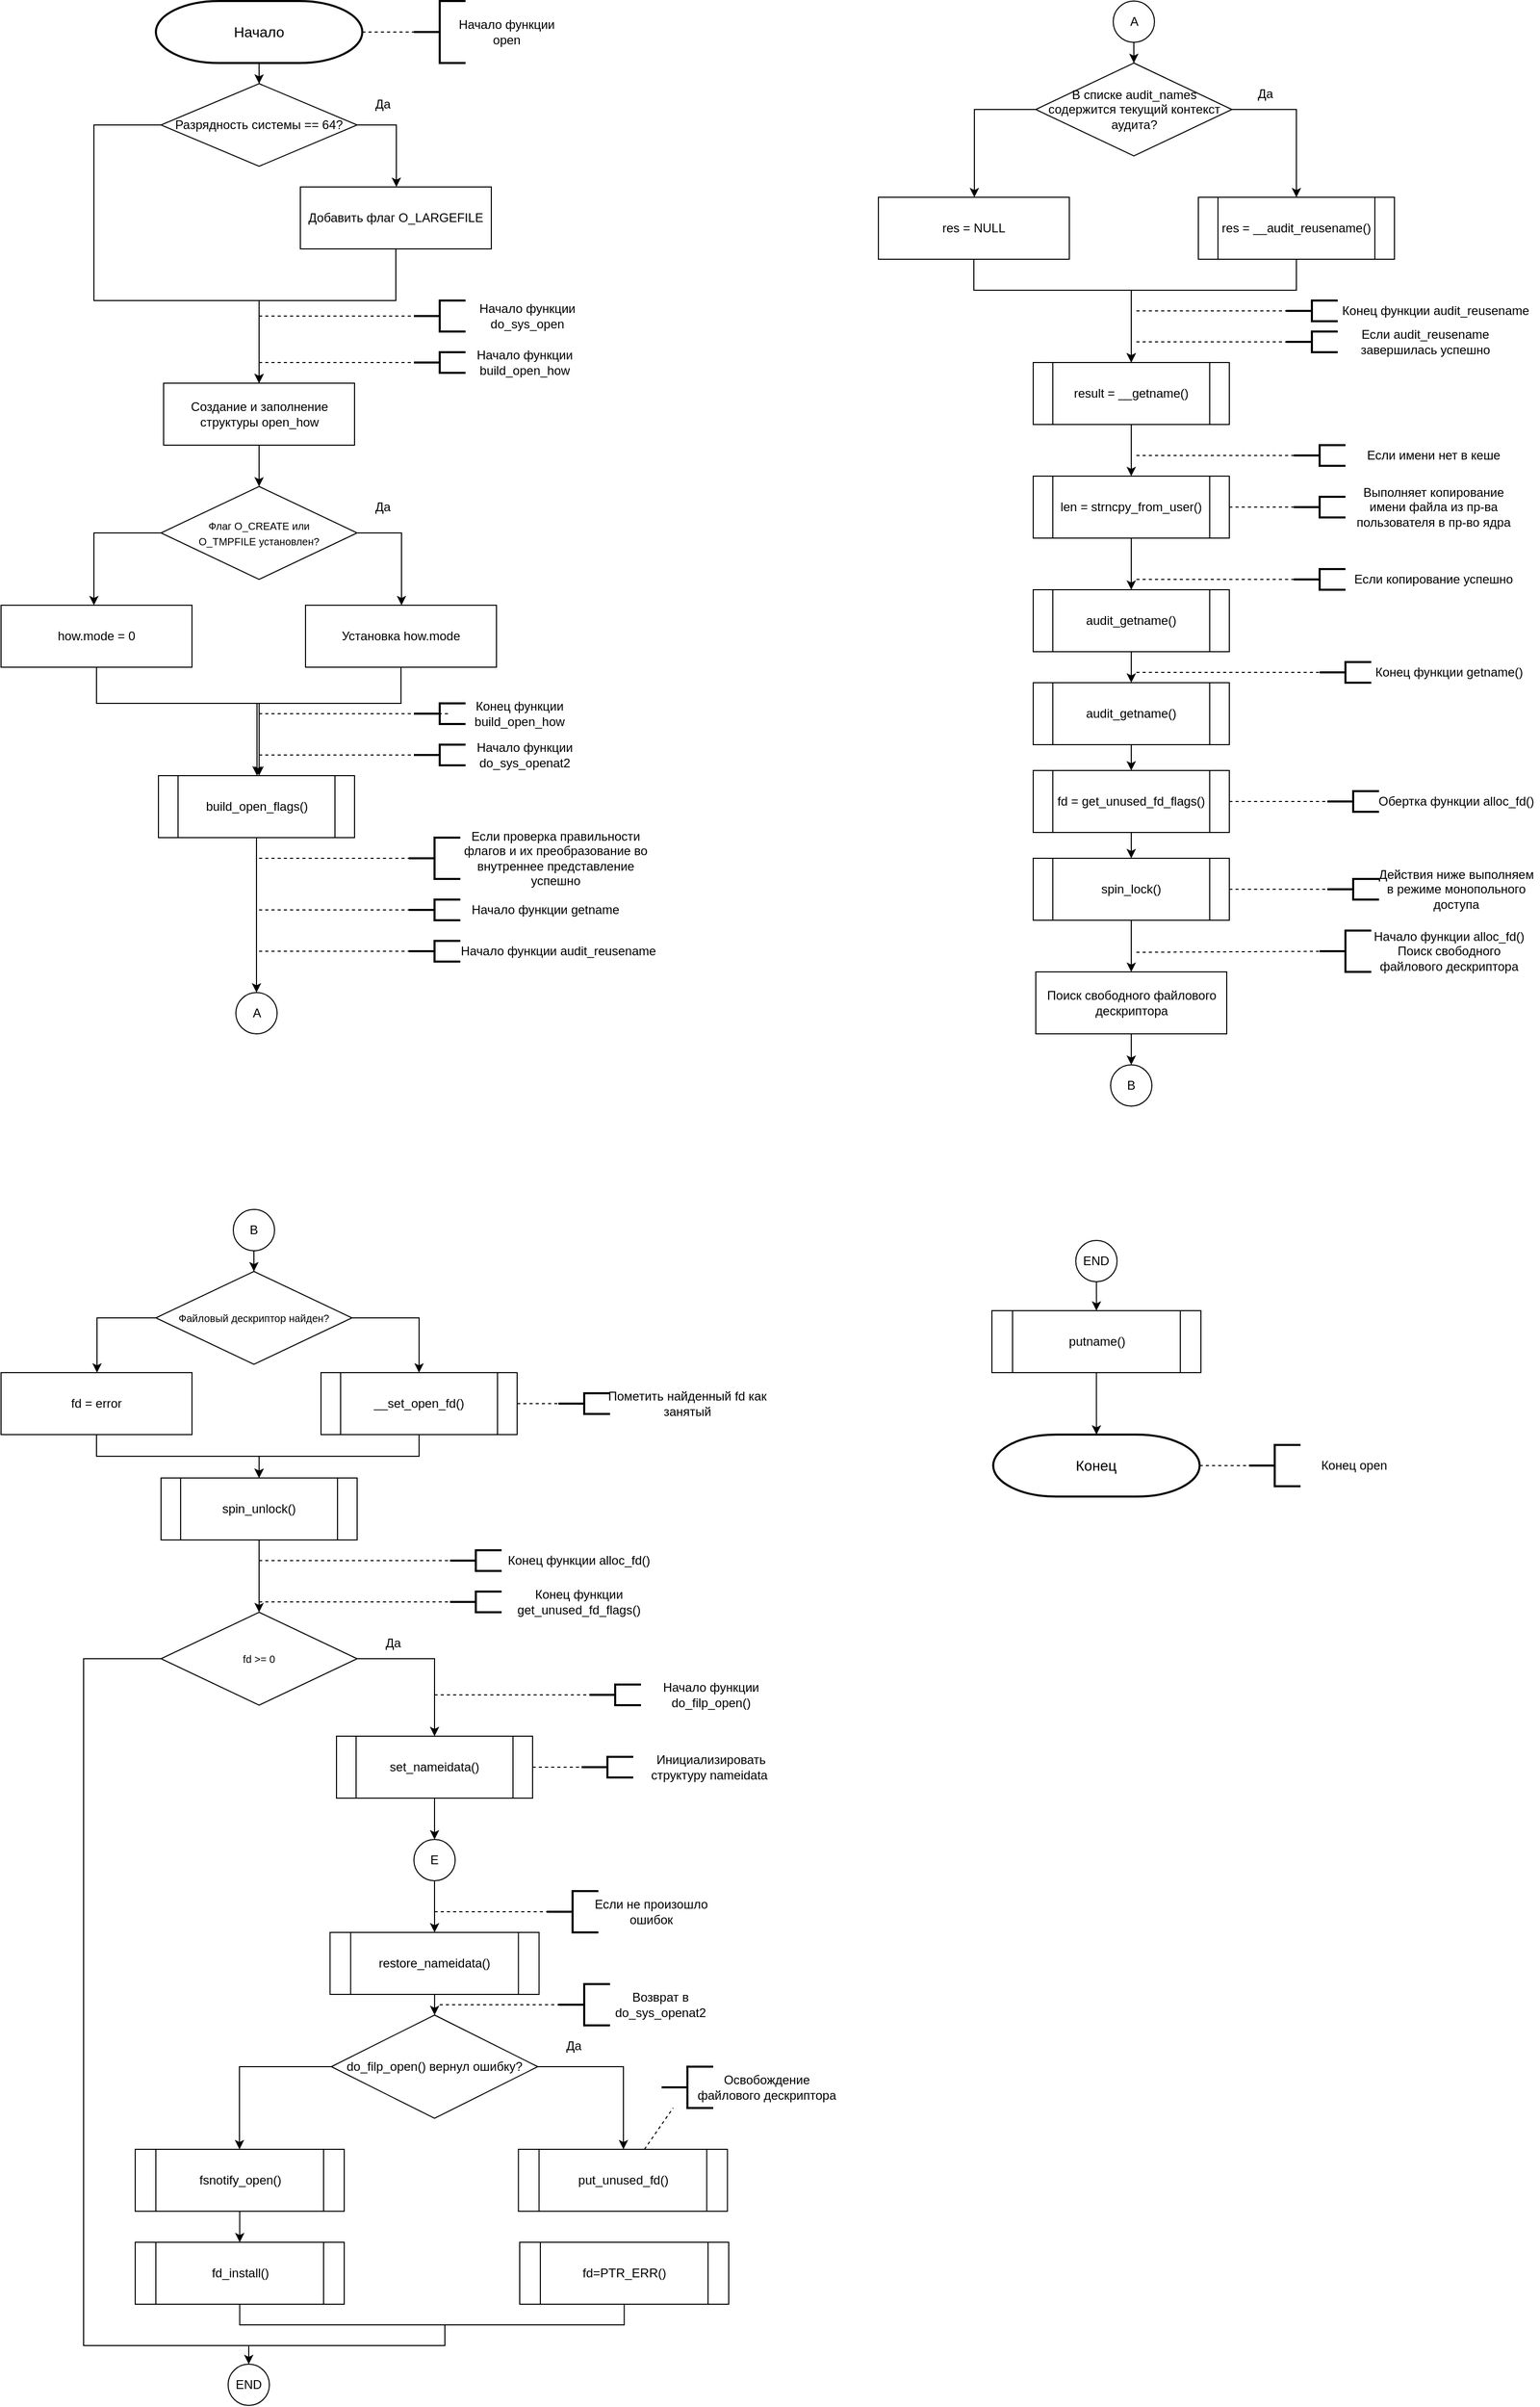 <mxfile version="14.6.13" type="device"><diagram id="bPDCdaMhaiexZZ2kLqql" name="Page-1"><mxGraphModel dx="1730" dy="947" grid="1" gridSize="10" guides="1" tooltips="1" connect="1" arrows="1" fold="1" page="1" pageScale="1" pageWidth="827" pageHeight="1169" math="0" shadow="0"><root><mxCell id="0"/><mxCell id="1" parent="0"/><mxCell id="mNrF3t8nXluJyyIYUkZc-3" style="edgeStyle=orthogonalEdgeStyle;rounded=0;orthogonalLoop=1;jettySize=auto;html=1;" parent="1" source="mNrF3t8nXluJyyIYUkZc-1" target="mNrF3t8nXluJyyIYUkZc-2" edge="1"><mxGeometry relative="1" as="geometry"/></mxCell><mxCell id="mNrF3t8nXluJyyIYUkZc-1" value="&lt;font style=&quot;font-size: 14px&quot;&gt;Начало&lt;/font&gt;" style="strokeWidth=2;html=1;shape=mxgraph.flowchart.terminator;whiteSpace=wrap;" parent="1" vertex="1"><mxGeometry x="160" y="10" width="200" height="60" as="geometry"/></mxCell><mxCell id="mNrF3t8nXluJyyIYUkZc-12" style="edgeStyle=orthogonalEdgeStyle;rounded=0;orthogonalLoop=1;jettySize=auto;html=1;" parent="1" source="mNrF3t8nXluJyyIYUkZc-2" target="mNrF3t8nXluJyyIYUkZc-11" edge="1"><mxGeometry relative="1" as="geometry"><Array as="points"><mxPoint x="393" y="130"/></Array></mxGeometry></mxCell><mxCell id="mNrF3t8nXluJyyIYUkZc-14" style="edgeStyle=orthogonalEdgeStyle;rounded=0;orthogonalLoop=1;jettySize=auto;html=1;" parent="1" source="mNrF3t8nXluJyyIYUkZc-2" target="mNrF3t8nXluJyyIYUkZc-13" edge="1"><mxGeometry relative="1" as="geometry"><Array as="points"><mxPoint x="100" y="130"/><mxPoint x="100" y="300"/><mxPoint x="260" y="300"/></Array></mxGeometry></mxCell><mxCell id="mNrF3t8nXluJyyIYUkZc-2" value="Разрядность системы == 64?" style="rhombus;whiteSpace=wrap;html=1;" parent="1" vertex="1"><mxGeometry x="165" y="90" width="190" height="80" as="geometry"/></mxCell><mxCell id="mNrF3t8nXluJyyIYUkZc-7" value="" style="strokeWidth=2;html=1;shape=mxgraph.flowchart.annotation_2;align=left;labelPosition=right;pointerEvents=1;" parent="1" vertex="1"><mxGeometry x="410" y="10" width="50" height="60" as="geometry"/></mxCell><mxCell id="mNrF3t8nXluJyyIYUkZc-8" value="" style="endArrow=none;dashed=1;html=1;" parent="1" source="mNrF3t8nXluJyyIYUkZc-1" target="mNrF3t8nXluJyyIYUkZc-7" edge="1"><mxGeometry width="50" height="50" relative="1" as="geometry"><mxPoint x="290" y="160" as="sourcePoint"/><mxPoint x="340" y="110" as="targetPoint"/></mxGeometry></mxCell><mxCell id="mNrF3t8nXluJyyIYUkZc-10" value="Начало функции open" style="text;html=1;strokeColor=none;fillColor=none;align=center;verticalAlign=middle;whiteSpace=wrap;rounded=0;" parent="1" vertex="1"><mxGeometry x="450" y="30" width="100" height="20" as="geometry"/></mxCell><mxCell id="mNrF3t8nXluJyyIYUkZc-15" style="edgeStyle=orthogonalEdgeStyle;rounded=0;orthogonalLoop=1;jettySize=auto;html=1;" parent="1" source="mNrF3t8nXluJyyIYUkZc-11" target="mNrF3t8nXluJyyIYUkZc-13" edge="1"><mxGeometry relative="1" as="geometry"><Array as="points"><mxPoint x="393" y="300"/><mxPoint x="260" y="300"/></Array></mxGeometry></mxCell><mxCell id="mNrF3t8nXluJyyIYUkZc-11" value="Добавить флаг O_LARGEFILE" style="rounded=0;whiteSpace=wrap;html=1;" parent="1" vertex="1"><mxGeometry x="300" y="190" width="185" height="60" as="geometry"/></mxCell><mxCell id="mNrF3t8nXluJyyIYUkZc-23" style="edgeStyle=orthogonalEdgeStyle;rounded=0;orthogonalLoop=1;jettySize=auto;html=1;" parent="1" source="mNrF3t8nXluJyyIYUkZc-13" target="mNrF3t8nXluJyyIYUkZc-22" edge="1"><mxGeometry relative="1" as="geometry"/></mxCell><mxCell id="mNrF3t8nXluJyyIYUkZc-13" value="Создание и заполнение структуры open_how" style="rounded=0;whiteSpace=wrap;html=1;" parent="1" vertex="1"><mxGeometry x="167.5" y="380" width="185" height="60" as="geometry"/></mxCell><mxCell id="mNrF3t8nXluJyyIYUkZc-38" style="edgeStyle=orthogonalEdgeStyle;rounded=0;orthogonalLoop=1;jettySize=auto;html=1;" parent="1" source="mNrF3t8nXluJyyIYUkZc-22" target="mNrF3t8nXluJyyIYUkZc-31" edge="1"><mxGeometry relative="1" as="geometry"><Array as="points"><mxPoint x="100" y="525"/></Array></mxGeometry></mxCell><mxCell id="yfbhEEiErdMmJX9GQubZ-303" style="edgeStyle=orthogonalEdgeStyle;rounded=0;orthogonalLoop=1;jettySize=auto;html=1;" edge="1" parent="1" source="mNrF3t8nXluJyyIYUkZc-22" target="yfbhEEiErdMmJX9GQubZ-302"><mxGeometry relative="1" as="geometry"><Array as="points"><mxPoint x="398" y="525"/></Array></mxGeometry></mxCell><mxCell id="mNrF3t8nXluJyyIYUkZc-22" value="&lt;font style=&quot;font-size: 10px&quot;&gt;Флаг O_CREATE или &lt;br&gt;O_TMPFILE установлен?&lt;/font&gt;" style="rhombus;whiteSpace=wrap;html=1;" parent="1" vertex="1"><mxGeometry x="165" y="480" width="190" height="90" as="geometry"/></mxCell><mxCell id="mNrF3t8nXluJyyIYUkZc-24" value="" style="strokeWidth=2;html=1;shape=mxgraph.flowchart.annotation_2;align=left;labelPosition=right;pointerEvents=1;" parent="1" vertex="1"><mxGeometry x="410" y="300" width="50" height="30" as="geometry"/></mxCell><mxCell id="mNrF3t8nXluJyyIYUkZc-25" value="Начало функции do_sys_open" style="text;html=1;strokeColor=none;fillColor=none;align=center;verticalAlign=middle;whiteSpace=wrap;rounded=0;" parent="1" vertex="1"><mxGeometry x="460" y="305" width="120" height="20" as="geometry"/></mxCell><mxCell id="mNrF3t8nXluJyyIYUkZc-26" value="" style="strokeWidth=2;html=1;shape=mxgraph.flowchart.annotation_2;align=left;labelPosition=right;pointerEvents=1;" parent="1" vertex="1"><mxGeometry x="410" y="350" width="50" height="20" as="geometry"/></mxCell><mxCell id="mNrF3t8nXluJyyIYUkZc-27" value="Начало функции build_open_how" style="text;html=1;strokeColor=none;fillColor=none;align=center;verticalAlign=middle;whiteSpace=wrap;rounded=0;" parent="1" vertex="1"><mxGeometry x="450" y="350" width="135" height="20" as="geometry"/></mxCell><mxCell id="mNrF3t8nXluJyyIYUkZc-28" value="" style="endArrow=none;dashed=1;html=1;" parent="1" target="mNrF3t8nXluJyyIYUkZc-24" edge="1"><mxGeometry width="50" height="50" relative="1" as="geometry"><mxPoint x="260" y="315" as="sourcePoint"/><mxPoint x="360" y="290" as="targetPoint"/></mxGeometry></mxCell><mxCell id="mNrF3t8nXluJyyIYUkZc-29" value="" style="endArrow=none;dashed=1;html=1;" parent="1" target="mNrF3t8nXluJyyIYUkZc-26" edge="1"><mxGeometry width="50" height="50" relative="1" as="geometry"><mxPoint x="260" y="360" as="sourcePoint"/><mxPoint x="360" y="290" as="targetPoint"/></mxGeometry></mxCell><mxCell id="mNrF3t8nXluJyyIYUkZc-30" value="Да" style="text;html=1;strokeColor=none;fillColor=none;align=center;verticalAlign=middle;whiteSpace=wrap;rounded=0;" parent="1" vertex="1"><mxGeometry x="360" y="100" width="40" height="20" as="geometry"/></mxCell><mxCell id="mNrF3t8nXluJyyIYUkZc-40" style="edgeStyle=orthogonalEdgeStyle;rounded=0;orthogonalLoop=1;jettySize=auto;html=1;" parent="1" source="mNrF3t8nXluJyyIYUkZc-31" target="mNrF3t8nXluJyyIYUkZc-34" edge="1"><mxGeometry relative="1" as="geometry"><Array as="points"><mxPoint x="103" y="690"/><mxPoint x="260" y="690"/></Array></mxGeometry></mxCell><mxCell id="mNrF3t8nXluJyyIYUkZc-31" value="how.mode = 0" style="rounded=0;whiteSpace=wrap;html=1;" parent="1" vertex="1"><mxGeometry x="10" y="595" width="185" height="60" as="geometry"/></mxCell><mxCell id="mNrF3t8nXluJyyIYUkZc-46" style="edgeStyle=orthogonalEdgeStyle;rounded=0;orthogonalLoop=1;jettySize=auto;html=1;" parent="1" source="mNrF3t8nXluJyyIYUkZc-34" edge="1"><mxGeometry relative="1" as="geometry"><mxPoint x="257.5" y="970.0" as="targetPoint"/></mxGeometry></mxCell><mxCell id="mNrF3t8nXluJyyIYUkZc-34" value="build_open_flags()" style="shape=process;whiteSpace=wrap;html=1;backgroundOutline=1;" parent="1" vertex="1"><mxGeometry x="162.5" y="760" width="190" height="60" as="geometry"/></mxCell><mxCell id="mNrF3t8nXluJyyIYUkZc-35" value="" style="strokeWidth=2;html=1;shape=mxgraph.flowchart.annotation_2;align=left;labelPosition=right;pointerEvents=1;" parent="1" vertex="1"><mxGeometry x="410" y="690" width="50" height="20" as="geometry"/></mxCell><mxCell id="mNrF3t8nXluJyyIYUkZc-36" value="Конец функции build_open_how" style="text;html=1;strokeColor=none;fillColor=none;align=center;verticalAlign=middle;whiteSpace=wrap;rounded=0;" parent="1" vertex="1"><mxGeometry x="445" y="690" width="135" height="20" as="geometry"/></mxCell><mxCell id="mNrF3t8nXluJyyIYUkZc-41" value="" style="endArrow=none;dashed=1;html=1;entryX=0;entryY=0.5;entryDx=0;entryDy=0;" parent="1" target="mNrF3t8nXluJyyIYUkZc-36" edge="1"><mxGeometry width="50" height="50" relative="1" as="geometry"><mxPoint x="260" y="700" as="sourcePoint"/><mxPoint x="310" y="620" as="targetPoint"/></mxGeometry></mxCell><mxCell id="mNrF3t8nXluJyyIYUkZc-42" value="" style="strokeWidth=2;html=1;shape=mxgraph.flowchart.annotation_2;align=left;labelPosition=right;pointerEvents=1;" parent="1" vertex="1"><mxGeometry x="410" y="730" width="50" height="20" as="geometry"/></mxCell><mxCell id="mNrF3t8nXluJyyIYUkZc-43" value="" style="endArrow=none;dashed=1;html=1;" parent="1" target="mNrF3t8nXluJyyIYUkZc-42" edge="1"><mxGeometry width="50" height="50" relative="1" as="geometry"><mxPoint x="260" y="740" as="sourcePoint"/><mxPoint x="310" y="640" as="targetPoint"/></mxGeometry></mxCell><mxCell id="mNrF3t8nXluJyyIYUkZc-44" value="Начало функции do_sys_openat2" style="text;html=1;strokeColor=none;fillColor=none;align=center;verticalAlign=middle;whiteSpace=wrap;rounded=0;" parent="1" vertex="1"><mxGeometry x="450" y="730" width="135" height="20" as="geometry"/></mxCell><mxCell id="mNrF3t8nXluJyyIYUkZc-47" value="" style="strokeWidth=2;html=1;shape=mxgraph.flowchart.annotation_2;align=left;labelPosition=right;pointerEvents=1;" parent="1" vertex="1"><mxGeometry x="405" y="820" width="50" height="40" as="geometry"/></mxCell><mxCell id="mNrF3t8nXluJyyIYUkZc-48" value="&lt;font style=&quot;font-size: 12px&quot;&gt;Если проверка правильности флагов и их преобразование во внутреннее представление успешно&lt;/font&gt;" style="text;html=1;strokeColor=none;fillColor=none;align=center;verticalAlign=middle;whiteSpace=wrap;rounded=0;" parent="1" vertex="1"><mxGeometry x="455" y="815" width="185" height="50" as="geometry"/></mxCell><mxCell id="mNrF3t8nXluJyyIYUkZc-49" value="" style="endArrow=none;dashed=1;html=1;" parent="1" target="mNrF3t8nXluJyyIYUkZc-47" edge="1"><mxGeometry width="50" height="50" relative="1" as="geometry"><mxPoint x="260" y="840" as="sourcePoint"/><mxPoint x="310" y="920" as="targetPoint"/></mxGeometry></mxCell><mxCell id="mNrF3t8nXluJyyIYUkZc-50" value="" style="strokeWidth=2;html=1;shape=mxgraph.flowchart.annotation_2;align=left;labelPosition=right;pointerEvents=1;" parent="1" vertex="1"><mxGeometry x="405" y="880" width="50" height="20" as="geometry"/></mxCell><mxCell id="mNrF3t8nXluJyyIYUkZc-51" value="&lt;font style=&quot;font-size: 12px&quot;&gt;Начало функции getname&lt;/font&gt;" style="text;html=1;strokeColor=none;fillColor=none;align=center;verticalAlign=middle;whiteSpace=wrap;rounded=0;" parent="1" vertex="1"><mxGeometry x="445" y="880" width="185" height="20" as="geometry"/></mxCell><mxCell id="mNrF3t8nXluJyyIYUkZc-52" value="" style="strokeWidth=2;html=1;shape=mxgraph.flowchart.annotation_2;align=left;labelPosition=right;pointerEvents=1;" parent="1" vertex="1"><mxGeometry x="405" y="920" width="50" height="20" as="geometry"/></mxCell><mxCell id="mNrF3t8nXluJyyIYUkZc-53" value="&lt;font style=&quot;font-size: 12px&quot;&gt;Начало функции audit_reusename&lt;/font&gt;" style="text;html=1;strokeColor=none;fillColor=none;align=center;verticalAlign=middle;whiteSpace=wrap;rounded=0;" parent="1" vertex="1"><mxGeometry x="450" y="920" width="200" height="20" as="geometry"/></mxCell><mxCell id="mNrF3t8nXluJyyIYUkZc-54" value="" style="endArrow=none;dashed=1;html=1;" parent="1" target="mNrF3t8nXluJyyIYUkZc-50" edge="1"><mxGeometry width="50" height="50" relative="1" as="geometry"><mxPoint x="260" y="890" as="sourcePoint"/><mxPoint x="330" y="910" as="targetPoint"/></mxGeometry></mxCell><mxCell id="mNrF3t8nXluJyyIYUkZc-55" value="" style="endArrow=none;dashed=1;html=1;" parent="1" target="mNrF3t8nXluJyyIYUkZc-52" edge="1"><mxGeometry width="50" height="50" relative="1" as="geometry"><mxPoint x="260" y="930" as="sourcePoint"/><mxPoint x="330" y="910" as="targetPoint"/></mxGeometry></mxCell><mxCell id="mNrF3t8nXluJyyIYUkZc-114" style="edgeStyle=orthogonalEdgeStyle;rounded=0;orthogonalLoop=1;jettySize=auto;html=1;" parent="1" source="mNrF3t8nXluJyyIYUkZc-111" target="mNrF3t8nXluJyyIYUkZc-113" edge="1"><mxGeometry relative="1" as="geometry"><Array as="points"><mxPoint x="103" y="1285"/></Array></mxGeometry></mxCell><mxCell id="mNrF3t8nXluJyyIYUkZc-116" style="edgeStyle=orthogonalEdgeStyle;rounded=0;orthogonalLoop=1;jettySize=auto;html=1;" parent="1" source="mNrF3t8nXluJyyIYUkZc-111" target="mNrF3t8nXluJyyIYUkZc-115" edge="1"><mxGeometry relative="1" as="geometry"><Array as="points"><mxPoint x="415" y="1285"/></Array></mxGeometry></mxCell><mxCell id="mNrF3t8nXluJyyIYUkZc-111" value="&lt;span style=&quot;font-size: 10px&quot;&gt;Файловый дескриптор найден?&lt;/span&gt;" style="rhombus;whiteSpace=wrap;html=1;" parent="1" vertex="1"><mxGeometry x="160" y="1240" width="190" height="90" as="geometry"/></mxCell><mxCell id="mNrF3t8nXluJyyIYUkZc-124" style="edgeStyle=orthogonalEdgeStyle;rounded=0;orthogonalLoop=1;jettySize=auto;html=1;" parent="1" source="mNrF3t8nXluJyyIYUkZc-113" target="mNrF3t8nXluJyyIYUkZc-123" edge="1"><mxGeometry relative="1" as="geometry"/></mxCell><mxCell id="mNrF3t8nXluJyyIYUkZc-113" value="fd = error" style="rounded=0;whiteSpace=wrap;html=1;" parent="1" vertex="1"><mxGeometry x="10" y="1338" width="185" height="60" as="geometry"/></mxCell><mxCell id="mNrF3t8nXluJyyIYUkZc-125" style="edgeStyle=orthogonalEdgeStyle;rounded=0;orthogonalLoop=1;jettySize=auto;html=1;" parent="1" source="mNrF3t8nXluJyyIYUkZc-115" target="mNrF3t8nXluJyyIYUkZc-123" edge="1"><mxGeometry relative="1" as="geometry"/></mxCell><mxCell id="mNrF3t8nXluJyyIYUkZc-115" value="__set_open_fd()" style="shape=process;whiteSpace=wrap;html=1;backgroundOutline=1;" parent="1" vertex="1"><mxGeometry x="320" y="1338" width="190" height="60" as="geometry"/></mxCell><mxCell id="mNrF3t8nXluJyyIYUkZc-120" value="" style="strokeWidth=2;html=1;shape=mxgraph.flowchart.annotation_2;align=left;labelPosition=right;pointerEvents=1;" parent="1" vertex="1"><mxGeometry x="550" y="1358" width="50" height="20" as="geometry"/></mxCell><mxCell id="mNrF3t8nXluJyyIYUkZc-121" value="&lt;font style=&quot;font-size: 12px&quot;&gt;Пометить найденный fd как занятый&lt;/font&gt;" style="text;html=1;strokeColor=none;fillColor=none;align=center;verticalAlign=middle;whiteSpace=wrap;rounded=0;" parent="1" vertex="1"><mxGeometry x="595" y="1358" width="160" height="20" as="geometry"/></mxCell><mxCell id="mNrF3t8nXluJyyIYUkZc-122" value="" style="endArrow=none;dashed=1;html=1;" parent="1" source="mNrF3t8nXluJyyIYUkZc-115" target="mNrF3t8nXluJyyIYUkZc-120" edge="1"><mxGeometry width="50" height="50" relative="1" as="geometry"><mxPoint x="400" y="1350" as="sourcePoint"/><mxPoint x="450" y="1300" as="targetPoint"/></mxGeometry></mxCell><mxCell id="mNrF3t8nXluJyyIYUkZc-130" style="edgeStyle=orthogonalEdgeStyle;rounded=0;orthogonalLoop=1;jettySize=auto;html=1;" parent="1" source="mNrF3t8nXluJyyIYUkZc-123" target="mNrF3t8nXluJyyIYUkZc-129" edge="1"><mxGeometry relative="1" as="geometry"/></mxCell><mxCell id="mNrF3t8nXluJyyIYUkZc-123" value="spin_unlock()" style="shape=process;whiteSpace=wrap;html=1;backgroundOutline=1;" parent="1" vertex="1"><mxGeometry x="165" y="1440" width="190" height="60" as="geometry"/></mxCell><mxCell id="mNrF3t8nXluJyyIYUkZc-126" value="" style="strokeWidth=2;html=1;shape=mxgraph.flowchart.annotation_2;align=left;labelPosition=right;pointerEvents=1;" parent="1" vertex="1"><mxGeometry x="445" y="1510" width="50" height="20" as="geometry"/></mxCell><mxCell id="mNrF3t8nXluJyyIYUkZc-127" value="&lt;font style=&quot;font-size: 12px&quot;&gt;Конец функции alloc_fd()&lt;/font&gt;" style="text;html=1;strokeColor=none;fillColor=none;align=center;verticalAlign=middle;whiteSpace=wrap;rounded=0;" parent="1" vertex="1"><mxGeometry x="490" y="1510" width="160" height="20" as="geometry"/></mxCell><mxCell id="mNrF3t8nXluJyyIYUkZc-140" style="edgeStyle=orthogonalEdgeStyle;rounded=0;orthogonalLoop=1;jettySize=auto;html=1;" parent="1" source="mNrF3t8nXluJyyIYUkZc-129" target="mNrF3t8nXluJyyIYUkZc-139" edge="1"><mxGeometry relative="1" as="geometry"><Array as="points"><mxPoint x="430" y="1615"/></Array></mxGeometry></mxCell><mxCell id="yfbhEEiErdMmJX9GQubZ-314" style="edgeStyle=orthogonalEdgeStyle;rounded=0;orthogonalLoop=1;jettySize=auto;html=1;endArrow=classic;endFill=1;" edge="1" parent="1" source="mNrF3t8nXluJyyIYUkZc-129" target="yfbhEEiErdMmJX9GQubZ-214"><mxGeometry relative="1" as="geometry"><mxPoint x="100" y="2328.0" as="targetPoint"/><Array as="points"><mxPoint x="90" y="1615"/><mxPoint x="90" y="2280"/><mxPoint x="250" y="2280"/></Array></mxGeometry></mxCell><mxCell id="mNrF3t8nXluJyyIYUkZc-129" value="&lt;span style=&quot;font-size: 10px&quot;&gt;fd &amp;gt;= 0&lt;/span&gt;" style="rhombus;whiteSpace=wrap;html=1;" parent="1" vertex="1"><mxGeometry x="165" y="1570" width="190" height="90" as="geometry"/></mxCell><mxCell id="mNrF3t8nXluJyyIYUkZc-131" value="" style="strokeWidth=2;html=1;shape=mxgraph.flowchart.annotation_2;align=left;labelPosition=right;pointerEvents=1;" parent="1" vertex="1"><mxGeometry x="445" y="1550" width="50" height="20" as="geometry"/></mxCell><mxCell id="mNrF3t8nXluJyyIYUkZc-132" value="&lt;font style=&quot;font-size: 12px&quot;&gt;Конец функции get_unused_fd_flags()&lt;/font&gt;" style="text;html=1;strokeColor=none;fillColor=none;align=center;verticalAlign=middle;whiteSpace=wrap;rounded=0;" parent="1" vertex="1"><mxGeometry x="490" y="1550" width="160" height="20" as="geometry"/></mxCell><mxCell id="mNrF3t8nXluJyyIYUkZc-133" value="" style="endArrow=none;dashed=1;html=1;" parent="1" target="mNrF3t8nXluJyyIYUkZc-126" edge="1"><mxGeometry width="50" height="50" relative="1" as="geometry"><mxPoint x="260" y="1520" as="sourcePoint"/><mxPoint x="430" y="1460" as="targetPoint"/></mxGeometry></mxCell><mxCell id="mNrF3t8nXluJyyIYUkZc-134" value="" style="endArrow=none;dashed=1;html=1;" parent="1" target="mNrF3t8nXluJyyIYUkZc-131" edge="1"><mxGeometry width="50" height="50" relative="1" as="geometry"><mxPoint x="260" y="1560" as="sourcePoint"/><mxPoint x="430" y="1460" as="targetPoint"/></mxGeometry></mxCell><mxCell id="mNrF3t8nXluJyyIYUkZc-154" style="edgeStyle=orthogonalEdgeStyle;rounded=0;orthogonalLoop=1;jettySize=auto;html=1;" parent="1" source="mNrF3t8nXluJyyIYUkZc-139" target="mNrF3t8nXluJyyIYUkZc-153" edge="1"><mxGeometry relative="1" as="geometry"/></mxCell><mxCell id="mNrF3t8nXluJyyIYUkZc-139" value="set_nameidata()" style="shape=process;whiteSpace=wrap;html=1;backgroundOutline=1;" parent="1" vertex="1"><mxGeometry x="335" y="1690" width="190" height="60" as="geometry"/></mxCell><mxCell id="mNrF3t8nXluJyyIYUkZc-141" value="Да" style="text;html=1;strokeColor=none;fillColor=none;align=center;verticalAlign=middle;whiteSpace=wrap;rounded=0;" parent="1" vertex="1"><mxGeometry x="370" y="1590" width="40" height="20" as="geometry"/></mxCell><mxCell id="mNrF3t8nXluJyyIYUkZc-142" value="" style="strokeWidth=2;html=1;shape=mxgraph.flowchart.annotation_2;align=left;labelPosition=right;pointerEvents=1;" parent="1" vertex="1"><mxGeometry x="550" y="1358" width="50" height="20" as="geometry"/></mxCell><mxCell id="mNrF3t8nXluJyyIYUkZc-144" value="" style="strokeWidth=2;html=1;shape=mxgraph.flowchart.annotation_2;align=left;labelPosition=right;pointerEvents=1;" parent="1" vertex="1"><mxGeometry x="572.5" y="1710" width="50" height="20" as="geometry"/></mxCell><mxCell id="mNrF3t8nXluJyyIYUkZc-145" value="" style="strokeWidth=2;html=1;shape=mxgraph.flowchart.annotation_2;align=left;labelPosition=right;pointerEvents=1;" parent="1" vertex="1"><mxGeometry x="572.5" y="1710" width="50" height="20" as="geometry"/></mxCell><mxCell id="mNrF3t8nXluJyyIYUkZc-146" value="&lt;font style=&quot;font-size: 12px&quot;&gt;Инициализировать структуру nameidata&amp;nbsp;&lt;/font&gt;" style="text;html=1;strokeColor=none;fillColor=none;align=center;verticalAlign=middle;whiteSpace=wrap;rounded=0;" parent="1" vertex="1"><mxGeometry x="617.5" y="1710" width="160" height="20" as="geometry"/></mxCell><mxCell id="mNrF3t8nXluJyyIYUkZc-147" value="" style="endArrow=none;dashed=1;html=1;" parent="1" source="mNrF3t8nXluJyyIYUkZc-139" target="mNrF3t8nXluJyyIYUkZc-145" edge="1"><mxGeometry width="50" height="50" relative="1" as="geometry"><mxPoint x="420" y="1610" as="sourcePoint"/><mxPoint x="470" y="1560" as="targetPoint"/></mxGeometry></mxCell><mxCell id="mNrF3t8nXluJyyIYUkZc-148" value="" style="strokeWidth=2;html=1;shape=mxgraph.flowchart.annotation_2;align=left;labelPosition=right;pointerEvents=1;" parent="1" vertex="1"><mxGeometry x="580" y="1640" width="50" height="20" as="geometry"/></mxCell><mxCell id="mNrF3t8nXluJyyIYUkZc-149" value="" style="strokeWidth=2;html=1;shape=mxgraph.flowchart.annotation_2;align=left;labelPosition=right;pointerEvents=1;" parent="1" vertex="1"><mxGeometry x="580" y="1640" width="50" height="20" as="geometry"/></mxCell><mxCell id="mNrF3t8nXluJyyIYUkZc-150" value="&lt;font style=&quot;font-size: 12px&quot;&gt;Начало функции do_filp_open()&lt;/font&gt;" style="text;html=1;strokeColor=none;fillColor=none;align=center;verticalAlign=middle;whiteSpace=wrap;rounded=0;" parent="1" vertex="1"><mxGeometry x="617.5" y="1640" width="160" height="20" as="geometry"/></mxCell><mxCell id="mNrF3t8nXluJyyIYUkZc-151" value="" style="endArrow=none;dashed=1;html=1;" parent="1" target="mNrF3t8nXluJyyIYUkZc-149" edge="1"><mxGeometry width="50" height="50" relative="1" as="geometry"><mxPoint x="430" y="1650" as="sourcePoint"/><mxPoint x="470" y="1560" as="targetPoint"/></mxGeometry></mxCell><mxCell id="yfbhEEiErdMmJX9GQubZ-154" style="edgeStyle=orthogonalEdgeStyle;rounded=0;orthogonalLoop=1;jettySize=auto;html=1;" edge="1" parent="1" source="mNrF3t8nXluJyyIYUkZc-153" target="yfbhEEiErdMmJX9GQubZ-118"><mxGeometry relative="1" as="geometry"/></mxCell><mxCell id="mNrF3t8nXluJyyIYUkZc-153" value="Е" style="ellipse;whiteSpace=wrap;html=1;aspect=fixed;" parent="1" vertex="1"><mxGeometry x="410" y="1790" width="40" height="40" as="geometry"/></mxCell><mxCell id="yfbhEEiErdMmJX9GQubZ-125" style="edgeStyle=orthogonalEdgeStyle;rounded=0;orthogonalLoop=1;jettySize=auto;html=1;" edge="1" parent="1" source="yfbhEEiErdMmJX9GQubZ-118" target="yfbhEEiErdMmJX9GQubZ-124"><mxGeometry relative="1" as="geometry"/></mxCell><mxCell id="yfbhEEiErdMmJX9GQubZ-118" value="restore_nameidata()" style="shape=process;whiteSpace=wrap;html=1;backgroundOutline=1;" vertex="1" parent="1"><mxGeometry x="328.75" y="1880" width="202.5" height="60" as="geometry"/></mxCell><mxCell id="yfbhEEiErdMmJX9GQubZ-121" value="&lt;font style=&quot;font-size: 12px&quot;&gt;Если не произошло ошибок&lt;/font&gt;" style="text;html=1;strokeColor=none;fillColor=none;align=center;verticalAlign=middle;whiteSpace=wrap;rounded=0;" vertex="1" parent="1"><mxGeometry x="571.25" y="1850" width="137.5" height="20" as="geometry"/></mxCell><mxCell id="yfbhEEiErdMmJX9GQubZ-122" value="" style="strokeWidth=2;html=1;shape=mxgraph.flowchart.annotation_2;align=left;labelPosition=right;pointerEvents=1;" vertex="1" parent="1"><mxGeometry x="538.75" y="1840" width="50" height="40" as="geometry"/></mxCell><mxCell id="yfbhEEiErdMmJX9GQubZ-132" style="edgeStyle=orthogonalEdgeStyle;rounded=0;orthogonalLoop=1;jettySize=auto;html=1;" edge="1" parent="1" source="yfbhEEiErdMmJX9GQubZ-124" target="yfbhEEiErdMmJX9GQubZ-129"><mxGeometry relative="1" as="geometry"><Array as="points"><mxPoint x="613" y="2010"/></Array></mxGeometry></mxCell><mxCell id="yfbhEEiErdMmJX9GQubZ-133" style="edgeStyle=orthogonalEdgeStyle;rounded=0;orthogonalLoop=1;jettySize=auto;html=1;" edge="1" parent="1" source="yfbhEEiErdMmJX9GQubZ-124" target="yfbhEEiErdMmJX9GQubZ-130"><mxGeometry relative="1" as="geometry"><Array as="points"><mxPoint x="241" y="2010"/></Array></mxGeometry></mxCell><mxCell id="yfbhEEiErdMmJX9GQubZ-124" value="do_filp_open() вернул ошибку?" style="rhombus;whiteSpace=wrap;html=1;" vertex="1" parent="1"><mxGeometry x="330" y="1960" width="200" height="100" as="geometry"/></mxCell><mxCell id="yfbhEEiErdMmJX9GQubZ-126" value="&lt;font style=&quot;font-size: 12px&quot;&gt;Возврат в do_sys_openat2&lt;/font&gt;" style="text;html=1;strokeColor=none;fillColor=none;align=center;verticalAlign=middle;whiteSpace=wrap;rounded=0;" vertex="1" parent="1"><mxGeometry x="580" y="1940" width="137.5" height="20" as="geometry"/></mxCell><mxCell id="yfbhEEiErdMmJX9GQubZ-127" value="" style="strokeWidth=2;html=1;shape=mxgraph.flowchart.annotation_2;align=left;labelPosition=right;pointerEvents=1;" vertex="1" parent="1"><mxGeometry x="550" y="1930" width="50" height="40" as="geometry"/></mxCell><mxCell id="yfbhEEiErdMmJX9GQubZ-128" value="" style="endArrow=none;dashed=1;html=1;" edge="1" parent="1" target="yfbhEEiErdMmJX9GQubZ-127"><mxGeometry width="50" height="50" relative="1" as="geometry"><mxPoint x="435" y="1950" as="sourcePoint"/><mxPoint x="455" y="2000" as="targetPoint"/></mxGeometry></mxCell><mxCell id="yfbhEEiErdMmJX9GQubZ-129" value="put_unused_fd()" style="shape=process;whiteSpace=wrap;html=1;backgroundOutline=1;" vertex="1" parent="1"><mxGeometry x="511.25" y="2090" width="202.5" height="60" as="geometry"/></mxCell><mxCell id="yfbhEEiErdMmJX9GQubZ-138" style="edgeStyle=orthogonalEdgeStyle;rounded=0;orthogonalLoop=1;jettySize=auto;html=1;" edge="1" parent="1" source="yfbhEEiErdMmJX9GQubZ-130" target="yfbhEEiErdMmJX9GQubZ-137"><mxGeometry relative="1" as="geometry"/></mxCell><mxCell id="yfbhEEiErdMmJX9GQubZ-130" value="fsnotify_open()" style="shape=process;whiteSpace=wrap;html=1;backgroundOutline=1;" vertex="1" parent="1"><mxGeometry x="140" y="2090" width="202.5" height="60" as="geometry"/></mxCell><mxCell id="yfbhEEiErdMmJX9GQubZ-131" value="Да" style="text;html=1;strokeColor=none;fillColor=none;align=center;verticalAlign=middle;whiteSpace=wrap;rounded=0;" vertex="1" parent="1"><mxGeometry x="545" y="1980" width="40" height="20" as="geometry"/></mxCell><mxCell id="yfbhEEiErdMmJX9GQubZ-134" value="&lt;font style=&quot;font-size: 12px&quot;&gt;Освобождение файлового дескриптора&lt;/font&gt;" style="text;html=1;strokeColor=none;fillColor=none;align=center;verticalAlign=middle;whiteSpace=wrap;rounded=0;" vertex="1" parent="1"><mxGeometry x="682.5" y="2020" width="137.5" height="20" as="geometry"/></mxCell><mxCell id="yfbhEEiErdMmJX9GQubZ-135" value="" style="strokeWidth=2;html=1;shape=mxgraph.flowchart.annotation_2;align=left;labelPosition=right;pointerEvents=1;" vertex="1" parent="1"><mxGeometry x="650" y="2010" width="50" height="40" as="geometry"/></mxCell><mxCell id="yfbhEEiErdMmJX9GQubZ-136" value="" style="endArrow=none;dashed=1;html=1;" edge="1" parent="1" source="yfbhEEiErdMmJX9GQubZ-129" target="yfbhEEiErdMmJX9GQubZ-135"><mxGeometry width="50" height="50" relative="1" as="geometry"><mxPoint x="485" y="2150" as="sourcePoint"/><mxPoint x="535" y="2100" as="targetPoint"/></mxGeometry></mxCell><mxCell id="yfbhEEiErdMmJX9GQubZ-310" style="edgeStyle=orthogonalEdgeStyle;rounded=0;orthogonalLoop=1;jettySize=auto;html=1;endArrow=none;endFill=0;" edge="1" parent="1" source="yfbhEEiErdMmJX9GQubZ-137"><mxGeometry relative="1" as="geometry"><mxPoint x="440" y="2270" as="targetPoint"/><Array as="points"><mxPoint x="241" y="2260"/><mxPoint x="440" y="2260"/></Array></mxGeometry></mxCell><mxCell id="yfbhEEiErdMmJX9GQubZ-137" value="fd_install()" style="shape=process;whiteSpace=wrap;html=1;backgroundOutline=1;" vertex="1" parent="1"><mxGeometry x="140" y="2180" width="202.5" height="60" as="geometry"/></mxCell><mxCell id="yfbhEEiErdMmJX9GQubZ-311" style="edgeStyle=orthogonalEdgeStyle;rounded=0;orthogonalLoop=1;jettySize=auto;html=1;endArrow=none;endFill=0;" edge="1" parent="1" source="yfbhEEiErdMmJX9GQubZ-139"><mxGeometry relative="1" as="geometry"><mxPoint x="250" y="2280" as="targetPoint"/><Array as="points"><mxPoint x="614" y="2260"/><mxPoint x="440" y="2260"/></Array></mxGeometry></mxCell><mxCell id="yfbhEEiErdMmJX9GQubZ-139" value="fd=PTR_ERR()" style="shape=process;whiteSpace=wrap;html=1;backgroundOutline=1;" vertex="1" parent="1"><mxGeometry x="512.5" y="2180" width="202.5" height="60" as="geometry"/></mxCell><mxCell id="yfbhEEiErdMmJX9GQubZ-145" style="edgeStyle=orthogonalEdgeStyle;rounded=0;orthogonalLoop=1;jettySize=auto;html=1;" edge="1" parent="1" source="yfbhEEiErdMmJX9GQubZ-140" target="yfbhEEiErdMmJX9GQubZ-144"><mxGeometry relative="1" as="geometry"/></mxCell><mxCell id="yfbhEEiErdMmJX9GQubZ-140" value="putname()" style="shape=process;whiteSpace=wrap;html=1;backgroundOutline=1;" vertex="1" parent="1"><mxGeometry x="970" y="1278" width="202.5" height="60" as="geometry"/></mxCell><mxCell id="yfbhEEiErdMmJX9GQubZ-144" value="&lt;font style=&quot;font-size: 14px&quot;&gt;Конец&lt;/font&gt;" style="strokeWidth=2;html=1;shape=mxgraph.flowchart.terminator;whiteSpace=wrap;" vertex="1" parent="1"><mxGeometry x="971.25" y="1398" width="200" height="60" as="geometry"/></mxCell><mxCell id="yfbhEEiErdMmJX9GQubZ-146" value="&lt;font style=&quot;font-size: 12px&quot;&gt;Конец open&lt;/font&gt;" style="text;html=1;strokeColor=none;fillColor=none;align=center;verticalAlign=middle;whiteSpace=wrap;rounded=0;" vertex="1" parent="1"><mxGeometry x="1251.5" y="1418" width="137.5" height="20" as="geometry"/></mxCell><mxCell id="yfbhEEiErdMmJX9GQubZ-147" value="" style="strokeWidth=2;html=1;shape=mxgraph.flowchart.annotation_2;align=left;labelPosition=right;pointerEvents=1;" vertex="1" parent="1"><mxGeometry x="1219" y="1408" width="50" height="40" as="geometry"/></mxCell><mxCell id="yfbhEEiErdMmJX9GQubZ-148" value="" style="endArrow=none;dashed=1;html=1;" edge="1" parent="1" source="yfbhEEiErdMmJX9GQubZ-144" target="yfbhEEiErdMmJX9GQubZ-147"><mxGeometry width="50" height="50" relative="1" as="geometry"><mxPoint x="1115" y="1388" as="sourcePoint"/><mxPoint x="1165" y="1338" as="targetPoint"/></mxGeometry></mxCell><mxCell id="yfbhEEiErdMmJX9GQubZ-155" value="" style="endArrow=none;dashed=1;html=1;" edge="1" parent="1" target="yfbhEEiErdMmJX9GQubZ-122"><mxGeometry width="50" height="50" relative="1" as="geometry"><mxPoint x="430" y="1860" as="sourcePoint"/><mxPoint x="480" y="1910" as="targetPoint"/></mxGeometry></mxCell><mxCell id="yfbhEEiErdMmJX9GQubZ-205" style="edgeStyle=orthogonalEdgeStyle;rounded=0;orthogonalLoop=1;jettySize=auto;html=1;" edge="1" parent="1" source="yfbhEEiErdMmJX9GQubZ-158" target="yfbhEEiErdMmJX9GQubZ-162"><mxGeometry relative="1" as="geometry"/></mxCell><mxCell id="yfbhEEiErdMmJX9GQubZ-158" value="A" style="ellipse;whiteSpace=wrap;html=1;aspect=fixed;" vertex="1" parent="1"><mxGeometry x="1087.5" y="10" width="40" height="40" as="geometry"/></mxCell><mxCell id="yfbhEEiErdMmJX9GQubZ-160" style="edgeStyle=orthogonalEdgeStyle;rounded=0;orthogonalLoop=1;jettySize=auto;html=1;" edge="1" parent="1" source="yfbhEEiErdMmJX9GQubZ-162" target="yfbhEEiErdMmJX9GQubZ-164"><mxGeometry relative="1" as="geometry"><Array as="points"><mxPoint x="953" y="115"/></Array></mxGeometry></mxCell><mxCell id="yfbhEEiErdMmJX9GQubZ-161" style="edgeStyle=orthogonalEdgeStyle;rounded=0;orthogonalLoop=1;jettySize=auto;html=1;" edge="1" parent="1" source="yfbhEEiErdMmJX9GQubZ-162" target="yfbhEEiErdMmJX9GQubZ-166"><mxGeometry relative="1" as="geometry"><Array as="points"><mxPoint x="1265" y="115"/></Array></mxGeometry></mxCell><mxCell id="yfbhEEiErdMmJX9GQubZ-162" value="&lt;font style=&quot;font-size: 12px&quot;&gt;В списке audit_names содержится текущий контекст аудита?&lt;/font&gt;" style="rhombus;whiteSpace=wrap;html=1;" vertex="1" parent="1"><mxGeometry x="1012.5" y="70" width="190" height="90" as="geometry"/></mxCell><mxCell id="yfbhEEiErdMmJX9GQubZ-163" style="edgeStyle=orthogonalEdgeStyle;rounded=0;orthogonalLoop=1;jettySize=auto;html=1;" edge="1" parent="1" source="yfbhEEiErdMmJX9GQubZ-164" target="yfbhEEiErdMmJX9GQubZ-172"><mxGeometry relative="1" as="geometry"><Array as="points"><mxPoint x="953" y="290"/><mxPoint x="1105" y="290"/></Array></mxGeometry></mxCell><mxCell id="yfbhEEiErdMmJX9GQubZ-164" value="res = NULL" style="rounded=0;whiteSpace=wrap;html=1;" vertex="1" parent="1"><mxGeometry x="860" y="200" width="185" height="60" as="geometry"/></mxCell><mxCell id="yfbhEEiErdMmJX9GQubZ-165" style="edgeStyle=orthogonalEdgeStyle;rounded=0;orthogonalLoop=1;jettySize=auto;html=1;" edge="1" parent="1" source="yfbhEEiErdMmJX9GQubZ-166" target="yfbhEEiErdMmJX9GQubZ-172"><mxGeometry relative="1" as="geometry"><Array as="points"><mxPoint x="1265" y="290"/><mxPoint x="1105" y="290"/></Array></mxGeometry></mxCell><mxCell id="yfbhEEiErdMmJX9GQubZ-166" value="res = __audit_reusename()" style="shape=process;whiteSpace=wrap;html=1;backgroundOutline=1;" vertex="1" parent="1"><mxGeometry x="1170" y="200" width="190" height="60" as="geometry"/></mxCell><mxCell id="yfbhEEiErdMmJX9GQubZ-167" value="Да" style="text;html=1;strokeColor=none;fillColor=none;align=center;verticalAlign=middle;whiteSpace=wrap;rounded=0;" vertex="1" parent="1"><mxGeometry x="1215" y="90" width="40" height="20" as="geometry"/></mxCell><mxCell id="yfbhEEiErdMmJX9GQubZ-168" value="" style="strokeWidth=2;html=1;shape=mxgraph.flowchart.annotation_2;align=left;labelPosition=right;pointerEvents=1;" vertex="1" parent="1"><mxGeometry x="1255" y="300" width="50" height="20" as="geometry"/></mxCell><mxCell id="yfbhEEiErdMmJX9GQubZ-169" value="&lt;font style=&quot;font-size: 12px&quot;&gt;Конец функции audit_reusename&lt;/font&gt;" style="text;html=1;strokeColor=none;fillColor=none;align=center;verticalAlign=middle;whiteSpace=wrap;rounded=0;" vertex="1" parent="1"><mxGeometry x="1300" y="300" width="200" height="20" as="geometry"/></mxCell><mxCell id="yfbhEEiErdMmJX9GQubZ-170" value="" style="endArrow=none;dashed=1;html=1;" edge="1" parent="1" target="yfbhEEiErdMmJX9GQubZ-168"><mxGeometry width="50" height="50" relative="1" as="geometry"><mxPoint x="1110" y="310" as="sourcePoint"/><mxPoint x="1140" y="260" as="targetPoint"/></mxGeometry></mxCell><mxCell id="yfbhEEiErdMmJX9GQubZ-171" style="edgeStyle=orthogonalEdgeStyle;rounded=0;orthogonalLoop=1;jettySize=auto;html=1;" edge="1" parent="1" source="yfbhEEiErdMmJX9GQubZ-172" target="yfbhEEiErdMmJX9GQubZ-177"><mxGeometry relative="1" as="geometry"/></mxCell><mxCell id="yfbhEEiErdMmJX9GQubZ-172" value="result = __getname()" style="shape=process;whiteSpace=wrap;html=1;backgroundOutline=1;" vertex="1" parent="1"><mxGeometry x="1010" y="360" width="190" height="60" as="geometry"/></mxCell><mxCell id="yfbhEEiErdMmJX9GQubZ-173" value="" style="strokeWidth=2;html=1;shape=mxgraph.flowchart.annotation_2;align=left;labelPosition=right;pointerEvents=1;" vertex="1" parent="1"><mxGeometry x="1255" y="330" width="50" height="20" as="geometry"/></mxCell><mxCell id="yfbhEEiErdMmJX9GQubZ-174" value="&lt;font style=&quot;font-size: 12px&quot;&gt;Если audit_reusename завершилась успешно&lt;/font&gt;" style="text;html=1;strokeColor=none;fillColor=none;align=center;verticalAlign=middle;whiteSpace=wrap;rounded=0;" vertex="1" parent="1"><mxGeometry x="1305" y="330" width="170" height="20" as="geometry"/></mxCell><mxCell id="yfbhEEiErdMmJX9GQubZ-175" value="" style="endArrow=none;dashed=1;html=1;" edge="1" parent="1" target="yfbhEEiErdMmJX9GQubZ-173"><mxGeometry width="50" height="50" relative="1" as="geometry"><mxPoint x="1110" y="340" as="sourcePoint"/><mxPoint x="1140" y="290" as="targetPoint"/></mxGeometry></mxCell><mxCell id="yfbhEEiErdMmJX9GQubZ-176" style="edgeStyle=orthogonalEdgeStyle;rounded=0;orthogonalLoop=1;jettySize=auto;html=1;" edge="1" parent="1" source="yfbhEEiErdMmJX9GQubZ-177" target="yfbhEEiErdMmJX9GQubZ-182"><mxGeometry relative="1" as="geometry"/></mxCell><mxCell id="yfbhEEiErdMmJX9GQubZ-177" value="len = strncpy_from_user()" style="shape=process;whiteSpace=wrap;html=1;backgroundOutline=1;" vertex="1" parent="1"><mxGeometry x="1010" y="470" width="190" height="60" as="geometry"/></mxCell><mxCell id="yfbhEEiErdMmJX9GQubZ-178" value="" style="strokeWidth=2;html=1;shape=mxgraph.flowchart.annotation_2;align=left;labelPosition=right;pointerEvents=1;" vertex="1" parent="1"><mxGeometry x="1262.5" y="490" width="50" height="20" as="geometry"/></mxCell><mxCell id="yfbhEEiErdMmJX9GQubZ-179" value="&lt;font style=&quot;font-size: 12px&quot;&gt;Выполняет копирование имени файла из пр-ва пользователя в пр-во ядра&lt;/font&gt;" style="text;html=1;strokeColor=none;fillColor=none;align=center;verticalAlign=middle;whiteSpace=wrap;rounded=0;" vertex="1" parent="1"><mxGeometry x="1312.5" y="490" width="170" height="20" as="geometry"/></mxCell><mxCell id="yfbhEEiErdMmJX9GQubZ-180" value="" style="endArrow=none;dashed=1;html=1;" edge="1" parent="1" source="yfbhEEiErdMmJX9GQubZ-177" target="yfbhEEiErdMmJX9GQubZ-178"><mxGeometry width="50" height="50" relative="1" as="geometry"><mxPoint x="1205" y="500" as="sourcePoint"/><mxPoint x="1235" y="450" as="targetPoint"/></mxGeometry></mxCell><mxCell id="yfbhEEiErdMmJX9GQubZ-181" style="edgeStyle=orthogonalEdgeStyle;rounded=0;orthogonalLoop=1;jettySize=auto;html=1;" edge="1" parent="1" source="yfbhEEiErdMmJX9GQubZ-182" target="yfbhEEiErdMmJX9GQubZ-186"><mxGeometry relative="1" as="geometry"/></mxCell><mxCell id="yfbhEEiErdMmJX9GQubZ-182" value="audit_getname()" style="shape=process;whiteSpace=wrap;html=1;backgroundOutline=1;" vertex="1" parent="1"><mxGeometry x="1010" y="580" width="190" height="60" as="geometry"/></mxCell><mxCell id="yfbhEEiErdMmJX9GQubZ-183" value="" style="strokeWidth=2;html=1;shape=mxgraph.flowchart.annotation_2;align=left;labelPosition=right;pointerEvents=1;" vertex="1" parent="1"><mxGeometry x="1287.5" y="650" width="50" height="20" as="geometry"/></mxCell><mxCell id="yfbhEEiErdMmJX9GQubZ-184" value="&lt;font style=&quot;font-size: 12px&quot;&gt;Конец функции getname()&lt;/font&gt;" style="text;html=1;strokeColor=none;fillColor=none;align=center;verticalAlign=middle;whiteSpace=wrap;rounded=0;" vertex="1" parent="1"><mxGeometry x="1332.5" y="650" width="160" height="20" as="geometry"/></mxCell><mxCell id="yfbhEEiErdMmJX9GQubZ-185" style="edgeStyle=orthogonalEdgeStyle;rounded=0;orthogonalLoop=1;jettySize=auto;html=1;" edge="1" parent="1" source="yfbhEEiErdMmJX9GQubZ-186" target="yfbhEEiErdMmJX9GQubZ-189"><mxGeometry relative="1" as="geometry"/></mxCell><mxCell id="yfbhEEiErdMmJX9GQubZ-186" value="audit_getname()" style="shape=process;whiteSpace=wrap;html=1;backgroundOutline=1;" vertex="1" parent="1"><mxGeometry x="1010" y="670" width="190" height="60" as="geometry"/></mxCell><mxCell id="yfbhEEiErdMmJX9GQubZ-188" style="edgeStyle=orthogonalEdgeStyle;rounded=0;orthogonalLoop=1;jettySize=auto;html=1;" edge="1" parent="1" source="yfbhEEiErdMmJX9GQubZ-189" target="yfbhEEiErdMmJX9GQubZ-194"><mxGeometry relative="1" as="geometry"/></mxCell><mxCell id="yfbhEEiErdMmJX9GQubZ-189" value="fd = get_unused_fd_flags()" style="shape=process;whiteSpace=wrap;html=1;backgroundOutline=1;" vertex="1" parent="1"><mxGeometry x="1010" y="755" width="190" height="60" as="geometry"/></mxCell><mxCell id="yfbhEEiErdMmJX9GQubZ-190" value="" style="strokeWidth=2;html=1;shape=mxgraph.flowchart.annotation_2;align=left;labelPosition=right;pointerEvents=1;" vertex="1" parent="1"><mxGeometry x="1295" y="775" width="50" height="20" as="geometry"/></mxCell><mxCell id="yfbhEEiErdMmJX9GQubZ-191" value="&lt;font style=&quot;font-size: 12px&quot;&gt;Обертка функции alloc_fd()&lt;/font&gt;" style="text;html=1;strokeColor=none;fillColor=none;align=center;verticalAlign=middle;whiteSpace=wrap;rounded=0;" vertex="1" parent="1"><mxGeometry x="1340" y="775" width="160" height="20" as="geometry"/></mxCell><mxCell id="yfbhEEiErdMmJX9GQubZ-192" value="" style="endArrow=none;dashed=1;html=1;" edge="1" parent="1" source="yfbhEEiErdMmJX9GQubZ-189" target="yfbhEEiErdMmJX9GQubZ-190"><mxGeometry width="50" height="50" relative="1" as="geometry"><mxPoint x="1090" y="820" as="sourcePoint"/><mxPoint x="1140" y="770" as="targetPoint"/></mxGeometry></mxCell><mxCell id="yfbhEEiErdMmJX9GQubZ-193" style="edgeStyle=orthogonalEdgeStyle;rounded=0;orthogonalLoop=1;jettySize=auto;html=1;" edge="1" parent="1" source="yfbhEEiErdMmJX9GQubZ-194" target="yfbhEEiErdMmJX9GQubZ-201"><mxGeometry relative="1" as="geometry"/></mxCell><mxCell id="yfbhEEiErdMmJX9GQubZ-194" value="spin_lock()" style="shape=process;whiteSpace=wrap;html=1;backgroundOutline=1;" vertex="1" parent="1"><mxGeometry x="1010" y="840" width="190" height="60" as="geometry"/></mxCell><mxCell id="yfbhEEiErdMmJX9GQubZ-195" value="" style="strokeWidth=2;html=1;shape=mxgraph.flowchart.annotation_2;align=left;labelPosition=right;pointerEvents=1;" vertex="1" parent="1"><mxGeometry x="1287.5" y="910" width="50" height="40" as="geometry"/></mxCell><mxCell id="yfbhEEiErdMmJX9GQubZ-196" value="&lt;span&gt;Начало функции alloc_fd()&lt;br&gt;Поиск свободного файлового дескриптора&lt;br&gt;&lt;/span&gt;" style="text;html=1;strokeColor=none;fillColor=none;align=center;verticalAlign=middle;whiteSpace=wrap;rounded=0;" vertex="1" parent="1"><mxGeometry x="1332.5" y="920" width="160" height="20" as="geometry"/></mxCell><mxCell id="yfbhEEiErdMmJX9GQubZ-197" value="" style="endArrow=none;dashed=1;html=1;" edge="1" parent="1" target="yfbhEEiErdMmJX9GQubZ-195"><mxGeometry width="50" height="50" relative="1" as="geometry"><mxPoint x="1110" y="931" as="sourcePoint"/><mxPoint x="1140" y="840" as="targetPoint"/></mxGeometry></mxCell><mxCell id="yfbhEEiErdMmJX9GQubZ-198" value="" style="strokeWidth=2;html=1;shape=mxgraph.flowchart.annotation_2;align=left;labelPosition=right;pointerEvents=1;" vertex="1" parent="1"><mxGeometry x="1295" y="860" width="50" height="20" as="geometry"/></mxCell><mxCell id="yfbhEEiErdMmJX9GQubZ-199" value="&lt;font style=&quot;font-size: 12px&quot;&gt;Действия ниже выполняем в режиме монопольного доступа&lt;/font&gt;" style="text;html=1;strokeColor=none;fillColor=none;align=center;verticalAlign=middle;whiteSpace=wrap;rounded=0;" vertex="1" parent="1"><mxGeometry x="1340" y="860" width="160" height="20" as="geometry"/></mxCell><mxCell id="yfbhEEiErdMmJX9GQubZ-200" value="" style="endArrow=none;dashed=1;html=1;" edge="1" parent="1" source="yfbhEEiErdMmJX9GQubZ-194" target="yfbhEEiErdMmJX9GQubZ-198"><mxGeometry width="50" height="50" relative="1" as="geometry"><mxPoint x="1090" y="940" as="sourcePoint"/><mxPoint x="1140" y="890" as="targetPoint"/></mxGeometry></mxCell><mxCell id="yfbhEEiErdMmJX9GQubZ-208" style="edgeStyle=orthogonalEdgeStyle;rounded=0;orthogonalLoop=1;jettySize=auto;html=1;" edge="1" parent="1" source="yfbhEEiErdMmJX9GQubZ-201" target="yfbhEEiErdMmJX9GQubZ-207"><mxGeometry relative="1" as="geometry"/></mxCell><mxCell id="yfbhEEiErdMmJX9GQubZ-201" value="Поиск свободного файлового дескриптора" style="rounded=0;whiteSpace=wrap;html=1;" vertex="1" parent="1"><mxGeometry x="1012.5" y="950" width="185" height="60" as="geometry"/></mxCell><mxCell id="yfbhEEiErdMmJX9GQubZ-202" value="" style="strokeWidth=2;html=1;shape=mxgraph.flowchart.annotation_2;align=left;labelPosition=right;pointerEvents=1;" vertex="1" parent="1"><mxGeometry x="1262.5" y="560" width="50" height="20" as="geometry"/></mxCell><mxCell id="yfbhEEiErdMmJX9GQubZ-203" value="&lt;font style=&quot;font-size: 12px&quot;&gt;Если копирование успешно&lt;/font&gt;" style="text;html=1;strokeColor=none;fillColor=none;align=center;verticalAlign=middle;whiteSpace=wrap;rounded=0;" vertex="1" parent="1"><mxGeometry x="1312.5" y="560" width="170" height="20" as="geometry"/></mxCell><mxCell id="yfbhEEiErdMmJX9GQubZ-204" value="" style="endArrow=none;dashed=1;html=1;" edge="1" parent="1" target="yfbhEEiErdMmJX9GQubZ-202"><mxGeometry width="50" height="50" relative="1" as="geometry"><mxPoint x="1110" y="570" as="sourcePoint"/><mxPoint x="1180" y="470" as="targetPoint"/></mxGeometry></mxCell><mxCell id="yfbhEEiErdMmJX9GQubZ-206" value="A" style="ellipse;whiteSpace=wrap;html=1;aspect=fixed;" vertex="1" parent="1"><mxGeometry x="237.5" y="970" width="40" height="40" as="geometry"/></mxCell><mxCell id="yfbhEEiErdMmJX9GQubZ-207" value="B" style="ellipse;whiteSpace=wrap;html=1;aspect=fixed;" vertex="1" parent="1"><mxGeometry x="1085" y="1040" width="40" height="40" as="geometry"/></mxCell><mxCell id="yfbhEEiErdMmJX9GQubZ-209" value="" style="endArrow=none;dashed=1;html=1;" edge="1" parent="1"><mxGeometry width="50" height="50" relative="1" as="geometry"><mxPoint x="1110" y="660" as="sourcePoint"/><mxPoint x="1287.5" y="660" as="targetPoint"/></mxGeometry></mxCell><mxCell id="yfbhEEiErdMmJX9GQubZ-211" style="edgeStyle=orthogonalEdgeStyle;rounded=0;orthogonalLoop=1;jettySize=auto;html=1;" edge="1" parent="1" source="yfbhEEiErdMmJX9GQubZ-210" target="mNrF3t8nXluJyyIYUkZc-111"><mxGeometry relative="1" as="geometry"/></mxCell><mxCell id="yfbhEEiErdMmJX9GQubZ-210" value="B" style="ellipse;whiteSpace=wrap;html=1;aspect=fixed;" vertex="1" parent="1"><mxGeometry x="235" y="1180" width="40" height="40" as="geometry"/></mxCell><mxCell id="yfbhEEiErdMmJX9GQubZ-213" style="edgeStyle=orthogonalEdgeStyle;rounded=0;orthogonalLoop=1;jettySize=auto;html=1;" edge="1" parent="1" source="yfbhEEiErdMmJX9GQubZ-212" target="yfbhEEiErdMmJX9GQubZ-140"><mxGeometry relative="1" as="geometry"/></mxCell><mxCell id="yfbhEEiErdMmJX9GQubZ-212" value="END" style="ellipse;whiteSpace=wrap;html=1;aspect=fixed;" vertex="1" parent="1"><mxGeometry x="1051.25" y="1210" width="40" height="40" as="geometry"/></mxCell><mxCell id="yfbhEEiErdMmJX9GQubZ-214" value="END" style="ellipse;whiteSpace=wrap;html=1;aspect=fixed;" vertex="1" parent="1"><mxGeometry x="230" y="2298" width="40" height="40" as="geometry"/></mxCell><mxCell id="yfbhEEiErdMmJX9GQubZ-304" style="edgeStyle=orthogonalEdgeStyle;rounded=0;orthogonalLoop=1;jettySize=auto;html=1;" edge="1" parent="1" source="yfbhEEiErdMmJX9GQubZ-302" target="mNrF3t8nXluJyyIYUkZc-34"><mxGeometry relative="1" as="geometry"><Array as="points"><mxPoint x="398" y="690"/><mxPoint x="258" y="690"/></Array></mxGeometry></mxCell><mxCell id="yfbhEEiErdMmJX9GQubZ-302" value="Установка how.mode" style="rounded=0;whiteSpace=wrap;html=1;" vertex="1" parent="1"><mxGeometry x="305" y="595" width="185" height="60" as="geometry"/></mxCell><mxCell id="yfbhEEiErdMmJX9GQubZ-305" value="Да" style="text;html=1;strokeColor=none;fillColor=none;align=center;verticalAlign=middle;whiteSpace=wrap;rounded=0;" vertex="1" parent="1"><mxGeometry x="360" y="490" width="40" height="20" as="geometry"/></mxCell><mxCell id="yfbhEEiErdMmJX9GQubZ-306" value="" style="strokeWidth=2;html=1;shape=mxgraph.flowchart.annotation_2;align=left;labelPosition=right;pointerEvents=1;" vertex="1" parent="1"><mxGeometry x="1262.5" y="440" width="50" height="20" as="geometry"/></mxCell><mxCell id="yfbhEEiErdMmJX9GQubZ-307" value="&lt;font style=&quot;font-size: 12px&quot;&gt;Если имени нет в кеше&lt;/font&gt;" style="text;html=1;strokeColor=none;fillColor=none;align=center;verticalAlign=middle;whiteSpace=wrap;rounded=0;" vertex="1" parent="1"><mxGeometry x="1312.5" y="440" width="170" height="20" as="geometry"/></mxCell><mxCell id="yfbhEEiErdMmJX9GQubZ-308" value="" style="endArrow=none;dashed=1;html=1;" edge="1" parent="1" target="yfbhEEiErdMmJX9GQubZ-306"><mxGeometry width="50" height="50" relative="1" as="geometry"><mxPoint x="1110" y="450" as="sourcePoint"/><mxPoint x="1280" y="380" as="targetPoint"/></mxGeometry></mxCell></root></mxGraphModel></diagram></mxfile>